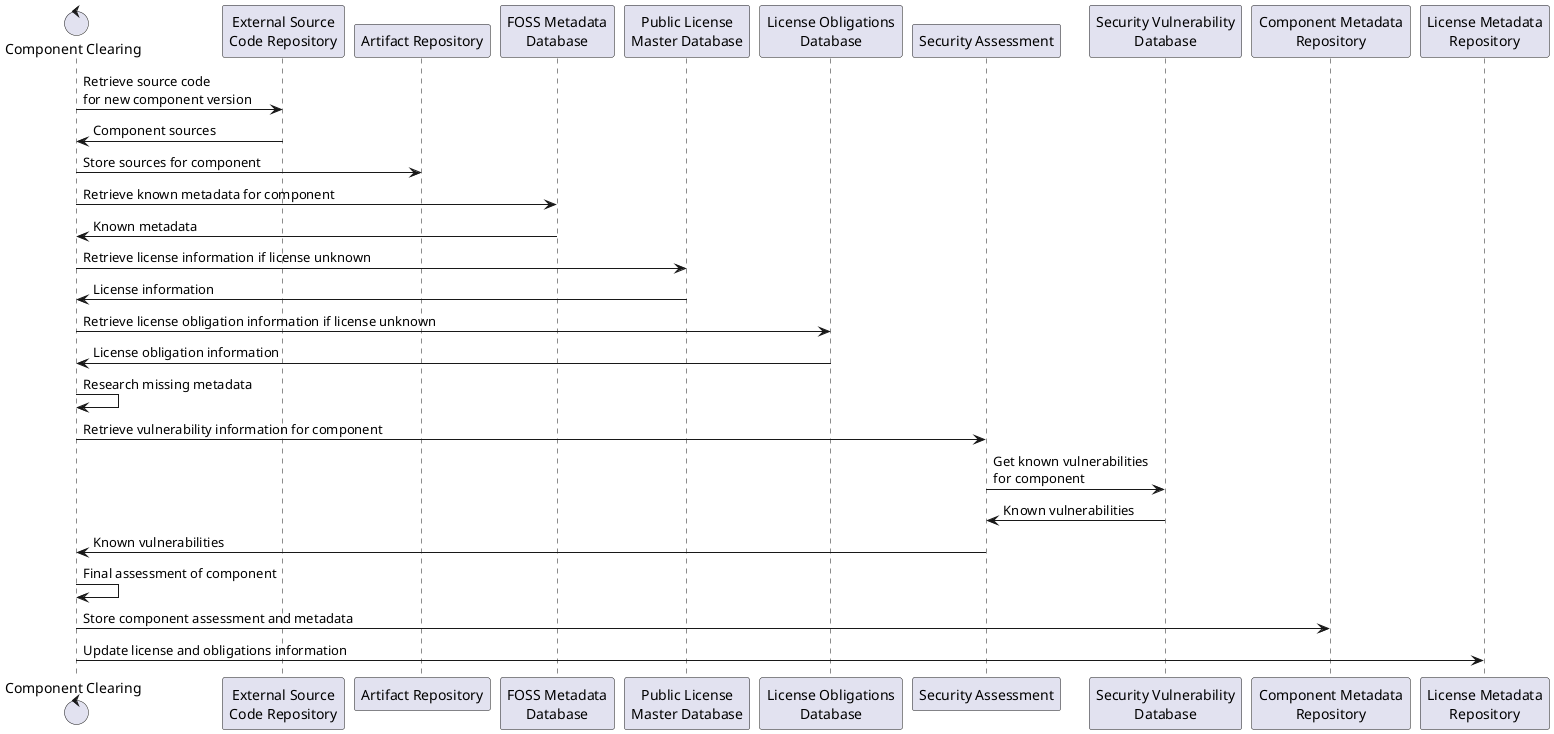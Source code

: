 @startuml

control "Component Clearing" as compclearing
participant "External Source\nCode Repository" as extscm
participant "Artifact Repository" as artifactrepo
participant "FOSS Metadata\nDatabase" as extcomprepo
participant "Public License\nMaster Database" as extlicenserepo
participant "License Obligations\nDatabase" as extlicobligrepo
participant "Security Assessment" as secassess
participant "Security Vulnerability\nDatabase" as vuldatabase
participant "Component Metadata\nRepository" as comprepo
participant "License Metadata\nRepository" as licenserepo

compclearing -> extscm : Retrieve source code\nfor new component version
extscm -> compclearing : Component sources
compclearing -> artifactrepo : Store sources for component
compclearing -> extcomprepo : Retrieve known metadata for component
extcomprepo -> compclearing : Known metadata
compclearing -> extlicenserepo : Retrieve license information if license unknown
extlicenserepo -> compclearing : License information
compclearing -> extlicobligrepo : Retrieve license obligation information if license unknown
extlicobligrepo -> compclearing : License obligation information
compclearing -> compclearing : Research missing metadata
compclearing -> secassess : Retrieve vulnerability information for component
secassess -> vuldatabase : Get known vulnerabilities\nfor component
vuldatabase -> secassess : Known vulnerabilities
secassess -> compclearing : Known vulnerabilities
compclearing -> compclearing : Final assessment of component
compclearing -> comprepo : Store component assessment and metadata
compclearing -> licenserepo : Update license and obligations information
@enduml
